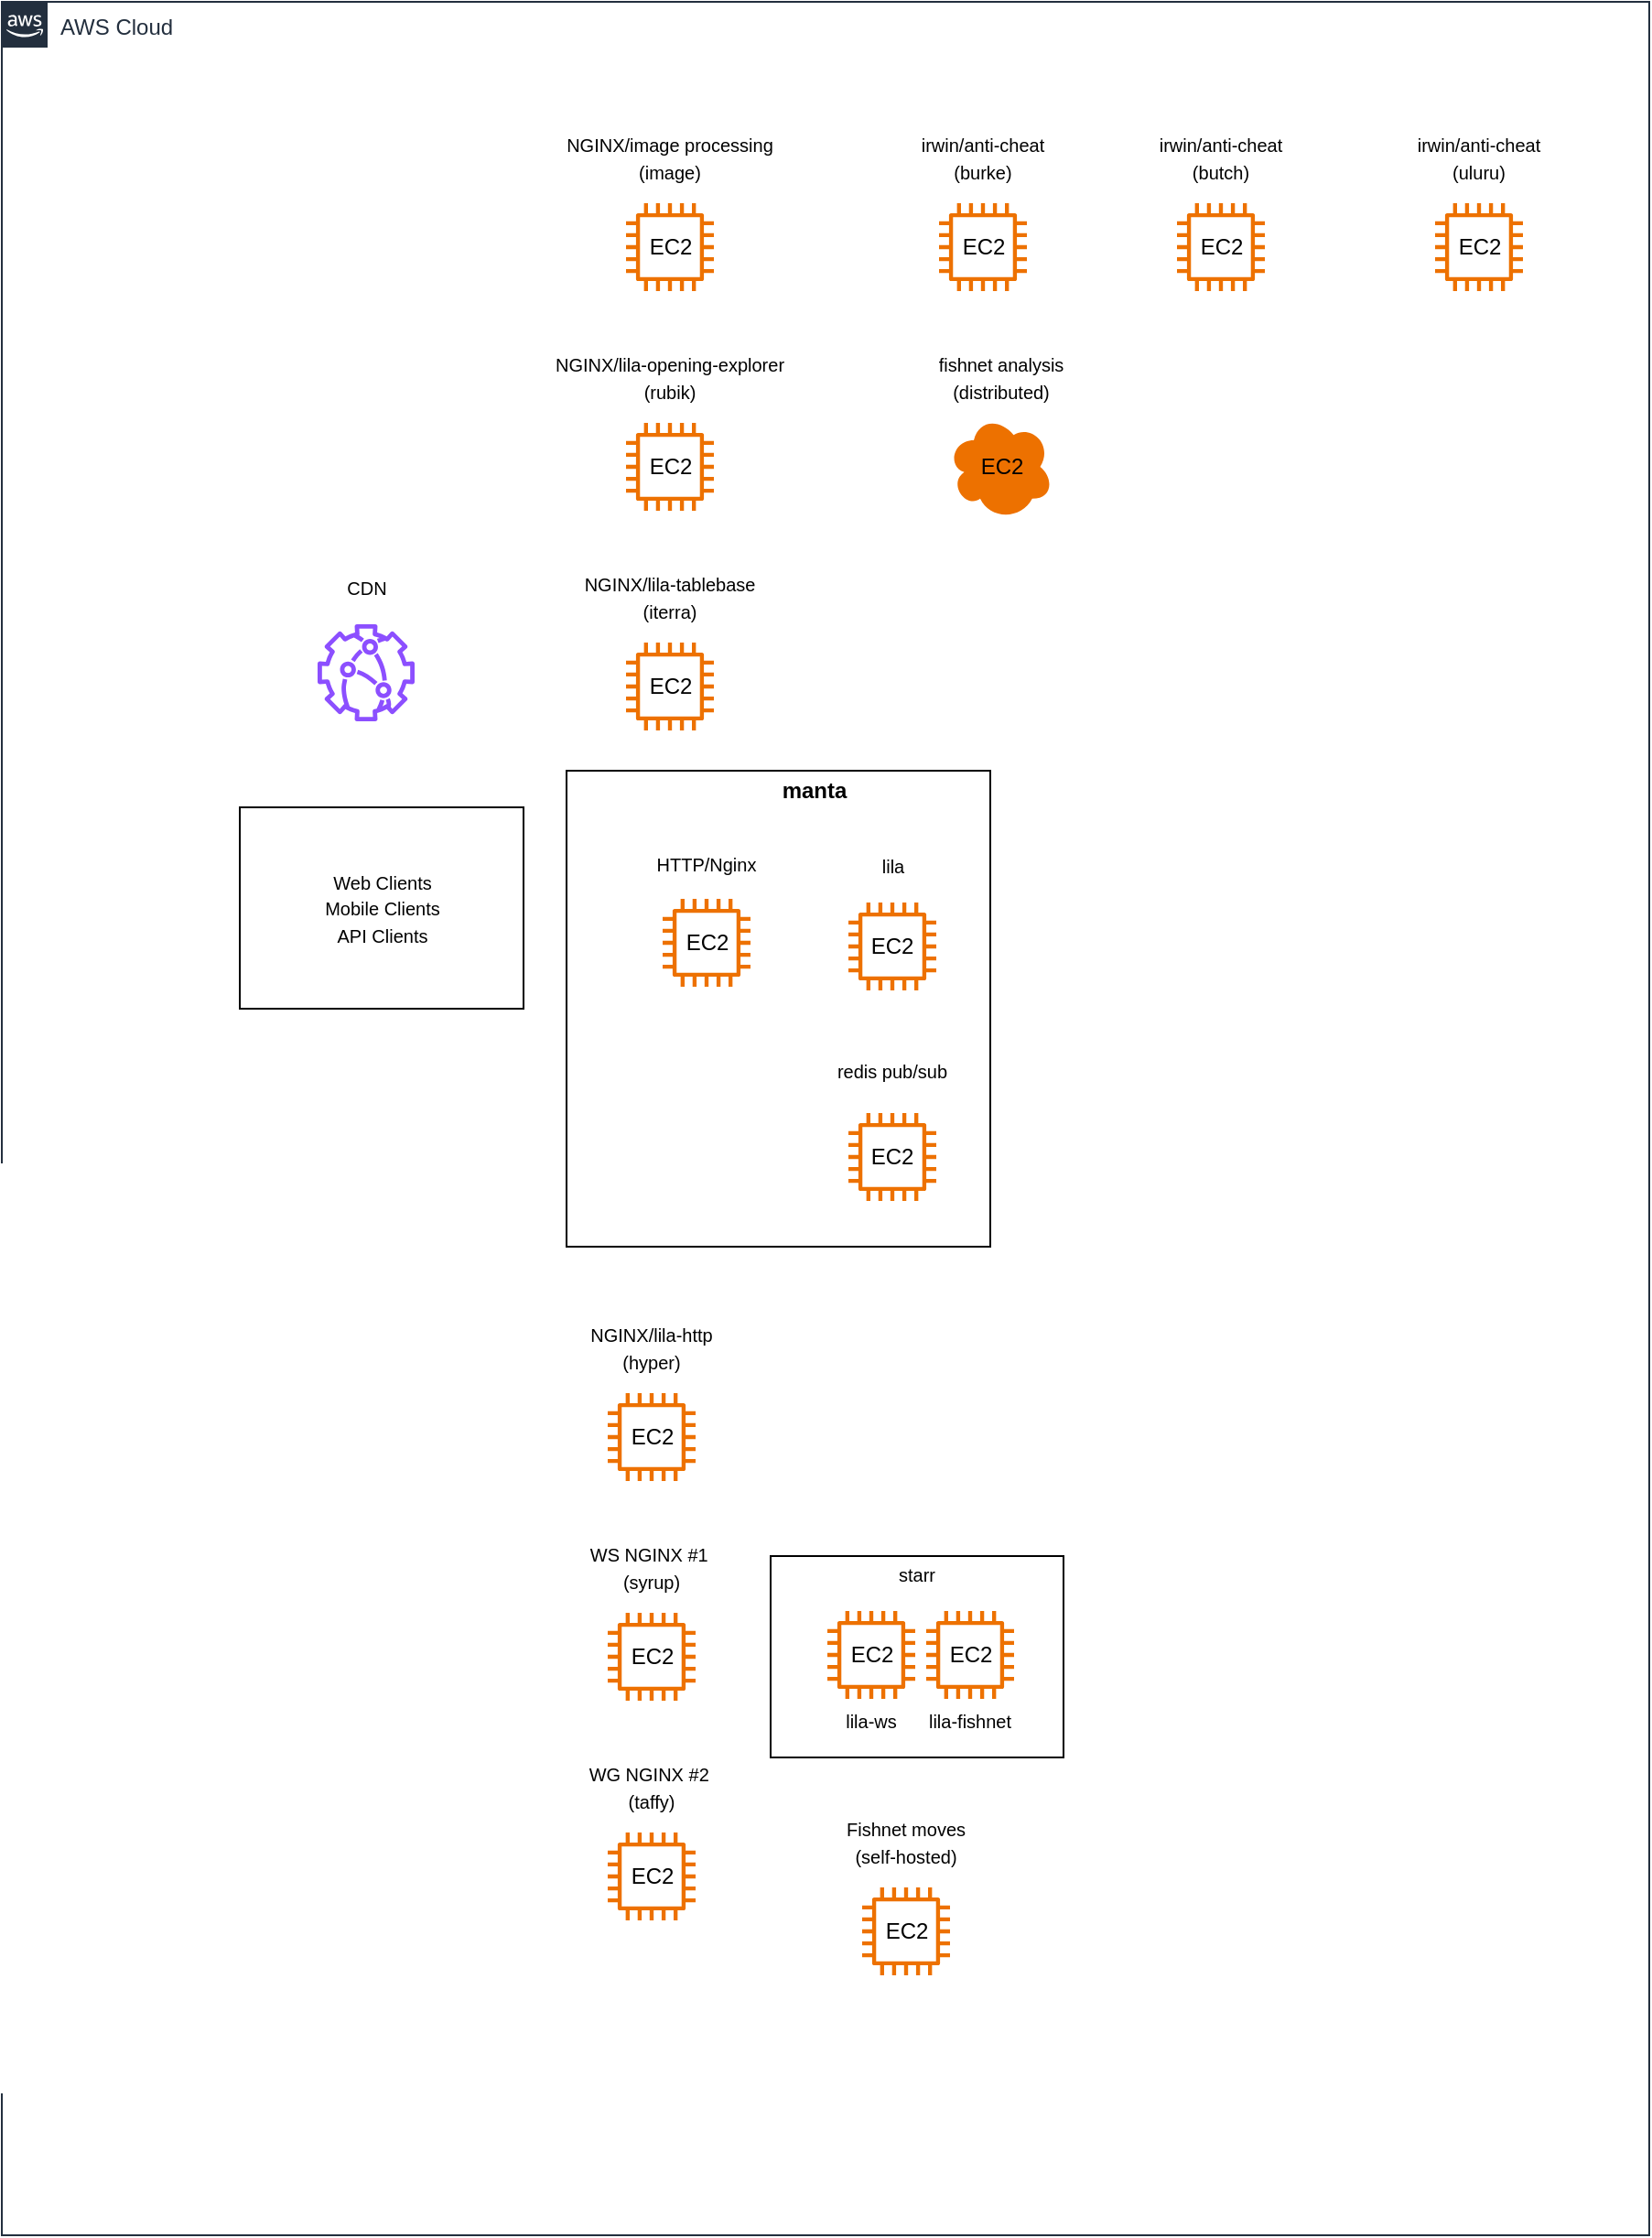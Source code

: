<mxfile version="22.1.21" type="github">
  <diagram name="Page-1" id="C9WTxFrGjJMoEBv13mbD">
    <mxGraphModel dx="2029" dy="497" grid="1" gridSize="10" guides="1" tooltips="1" connect="1" arrows="1" fold="1" page="1" pageScale="1" pageWidth="850" pageHeight="1100" math="0" shadow="0">
      <root>
        <mxCell id="0" />
        <mxCell id="1" parent="0" />
        <mxCell id="3ioSgIb-tyVr_sv0GYpp-1" value="AWS Cloud" style="points=[[0,0],[0.25,0],[0.5,0],[0.75,0],[1,0],[1,0.25],[1,0.5],[1,0.75],[1,1],[0.75,1],[0.5,1],[0.25,1],[0,1],[0,0.75],[0,0.5],[0,0.25]];outlineConnect=0;gradientColor=none;html=1;whiteSpace=wrap;fontSize=12;fontStyle=0;container=1;pointerEvents=0;collapsible=0;recursiveResize=0;shape=mxgraph.aws4.group;grIcon=mxgraph.aws4.group_aws_cloud_alt;strokeColor=#232F3E;fillColor=none;verticalAlign=top;align=left;spacingLeft=30;fontColor=#232F3E;dashed=0;" vertex="1" parent="1">
          <mxGeometry x="-110" y="100" width="900" height="1220" as="geometry" />
        </mxCell>
        <mxCell id="3ioSgIb-tyVr_sv0GYpp-53" value="" style="rounded=0;whiteSpace=wrap;html=1;" vertex="1" parent="3ioSgIb-tyVr_sv0GYpp-1">
          <mxGeometry x="420" y="849" width="160" height="110" as="geometry" />
        </mxCell>
        <mxCell id="3ioSgIb-tyVr_sv0GYpp-3" value="" style="sketch=0;outlineConnect=0;fontColor=#232F3E;gradientColor=none;fillColor=#ED7100;strokeColor=none;dashed=0;verticalLabelPosition=bottom;verticalAlign=top;align=center;html=1;fontSize=12;fontStyle=0;aspect=fixed;pointerEvents=1;shape=mxgraph.aws4.instance2;" vertex="1" parent="3ioSgIb-tyVr_sv0GYpp-1">
          <mxGeometry x="341" y="110" width="48" height="48" as="geometry" />
        </mxCell>
        <mxCell id="3ioSgIb-tyVr_sv0GYpp-4" value="EC2" style="text;strokeColor=none;align=center;fillColor=none;html=1;verticalAlign=middle;whiteSpace=wrap;rounded=0;" vertex="1" parent="3ioSgIb-tyVr_sv0GYpp-1">
          <mxGeometry x="347.5" y="125" width="35" height="18" as="geometry" />
        </mxCell>
        <mxCell id="3ioSgIb-tyVr_sv0GYpp-5" value="&lt;font style=&quot;font-size: 10px;&quot;&gt;NGINX/image processing&lt;br&gt;(image)&lt;br&gt;&lt;/font&gt;" style="text;strokeColor=none;align=center;fillColor=none;html=1;verticalAlign=middle;whiteSpace=wrap;rounded=0;" vertex="1" parent="3ioSgIb-tyVr_sv0GYpp-1">
          <mxGeometry x="300" y="70" width="130" height="30" as="geometry" />
        </mxCell>
        <mxCell id="3ioSgIb-tyVr_sv0GYpp-6" value="" style="sketch=0;outlineConnect=0;fontColor=#232F3E;gradientColor=none;fillColor=#ED7100;strokeColor=none;dashed=0;verticalLabelPosition=bottom;verticalAlign=top;align=center;html=1;fontSize=12;fontStyle=0;aspect=fixed;pointerEvents=1;shape=mxgraph.aws4.instance2;" vertex="1" parent="3ioSgIb-tyVr_sv0GYpp-1">
          <mxGeometry x="512" y="110" width="48" height="48" as="geometry" />
        </mxCell>
        <mxCell id="3ioSgIb-tyVr_sv0GYpp-7" value="EC2" style="text;strokeColor=none;align=center;fillColor=none;html=1;verticalAlign=middle;whiteSpace=wrap;rounded=0;" vertex="1" parent="3ioSgIb-tyVr_sv0GYpp-1">
          <mxGeometry x="518.5" y="125" width="35" height="18" as="geometry" />
        </mxCell>
        <mxCell id="3ioSgIb-tyVr_sv0GYpp-8" value="&lt;font style=&quot;font-size: 10px;&quot;&gt;irwin/anti-cheat&lt;br&gt;(burke)&lt;br&gt;&lt;/font&gt;" style="text;strokeColor=none;align=center;fillColor=none;html=1;verticalAlign=middle;whiteSpace=wrap;rounded=0;" vertex="1" parent="3ioSgIb-tyVr_sv0GYpp-1">
          <mxGeometry x="471" y="70" width="130" height="30" as="geometry" />
        </mxCell>
        <mxCell id="3ioSgIb-tyVr_sv0GYpp-9" value="" style="sketch=0;outlineConnect=0;fontColor=#232F3E;gradientColor=none;fillColor=#ED7100;strokeColor=none;dashed=0;verticalLabelPosition=bottom;verticalAlign=top;align=center;html=1;fontSize=12;fontStyle=0;aspect=fixed;pointerEvents=1;shape=mxgraph.aws4.instance2;" vertex="1" parent="3ioSgIb-tyVr_sv0GYpp-1">
          <mxGeometry x="642" y="110" width="48" height="48" as="geometry" />
        </mxCell>
        <mxCell id="3ioSgIb-tyVr_sv0GYpp-10" value="EC2" style="text;strokeColor=none;align=center;fillColor=none;html=1;verticalAlign=middle;whiteSpace=wrap;rounded=0;" vertex="1" parent="3ioSgIb-tyVr_sv0GYpp-1">
          <mxGeometry x="648.5" y="125" width="35" height="18" as="geometry" />
        </mxCell>
        <mxCell id="3ioSgIb-tyVr_sv0GYpp-11" value="&lt;font style=&quot;font-size: 10px;&quot;&gt;irwin/anti-cheat&lt;br&gt;(butch)&lt;br&gt;&lt;/font&gt;" style="text;strokeColor=none;align=center;fillColor=none;html=1;verticalAlign=middle;whiteSpace=wrap;rounded=0;" vertex="1" parent="3ioSgIb-tyVr_sv0GYpp-1">
          <mxGeometry x="601" y="70" width="130" height="30" as="geometry" />
        </mxCell>
        <mxCell id="3ioSgIb-tyVr_sv0GYpp-12" value="" style="sketch=0;outlineConnect=0;fontColor=#232F3E;gradientColor=none;fillColor=#ED7100;strokeColor=none;dashed=0;verticalLabelPosition=bottom;verticalAlign=top;align=center;html=1;fontSize=12;fontStyle=0;aspect=fixed;pointerEvents=1;shape=mxgraph.aws4.instance2;" vertex="1" parent="3ioSgIb-tyVr_sv0GYpp-1">
          <mxGeometry x="783" y="110" width="48" height="48" as="geometry" />
        </mxCell>
        <mxCell id="3ioSgIb-tyVr_sv0GYpp-13" value="EC2" style="text;strokeColor=none;align=center;fillColor=none;html=1;verticalAlign=middle;whiteSpace=wrap;rounded=0;" vertex="1" parent="3ioSgIb-tyVr_sv0GYpp-1">
          <mxGeometry x="789.5" y="125" width="35" height="18" as="geometry" />
        </mxCell>
        <mxCell id="3ioSgIb-tyVr_sv0GYpp-14" value="&lt;font style=&quot;font-size: 10px;&quot;&gt;irwin/anti-cheat&lt;br&gt;(uluru)&lt;br&gt;&lt;/font&gt;" style="text;strokeColor=none;align=center;fillColor=none;html=1;verticalAlign=middle;whiteSpace=wrap;rounded=0;" vertex="1" parent="3ioSgIb-tyVr_sv0GYpp-1">
          <mxGeometry x="742" y="70" width="130" height="30" as="geometry" />
        </mxCell>
        <mxCell id="3ioSgIb-tyVr_sv0GYpp-15" value="" style="sketch=0;outlineConnect=0;fontColor=#232F3E;gradientColor=none;fillColor=#ED7100;strokeColor=none;dashed=0;verticalLabelPosition=bottom;verticalAlign=top;align=center;html=1;fontSize=12;fontStyle=0;aspect=fixed;pointerEvents=1;shape=mxgraph.aws4.instance2;" vertex="1" parent="3ioSgIb-tyVr_sv0GYpp-1">
          <mxGeometry x="341" y="230" width="48" height="48" as="geometry" />
        </mxCell>
        <mxCell id="3ioSgIb-tyVr_sv0GYpp-16" value="EC2" style="text;strokeColor=none;align=center;fillColor=none;html=1;verticalAlign=middle;whiteSpace=wrap;rounded=0;" vertex="1" parent="3ioSgIb-tyVr_sv0GYpp-1">
          <mxGeometry x="347.5" y="245" width="35" height="18" as="geometry" />
        </mxCell>
        <mxCell id="3ioSgIb-tyVr_sv0GYpp-17" value="&lt;font style=&quot;font-size: 10px;&quot;&gt;NGINX/lila-opening-explorer&lt;br&gt;(rubik)&lt;br&gt;&lt;/font&gt;" style="text;strokeColor=none;align=center;fillColor=none;html=1;verticalAlign=middle;whiteSpace=wrap;rounded=0;" vertex="1" parent="3ioSgIb-tyVr_sv0GYpp-1">
          <mxGeometry x="300" y="190" width="130" height="30" as="geometry" />
        </mxCell>
        <mxCell id="3ioSgIb-tyVr_sv0GYpp-18" value="" style="sketch=0;outlineConnect=0;fontColor=#232F3E;gradientColor=none;fillColor=#ED7100;strokeColor=none;dashed=0;verticalLabelPosition=bottom;verticalAlign=top;align=center;html=1;fontSize=12;fontStyle=0;aspect=fixed;pointerEvents=1;shape=mxgraph.aws4.instance2;" vertex="1" parent="3ioSgIb-tyVr_sv0GYpp-1">
          <mxGeometry x="341" y="350" width="48" height="48" as="geometry" />
        </mxCell>
        <mxCell id="3ioSgIb-tyVr_sv0GYpp-19" value="EC2" style="text;strokeColor=none;align=center;fillColor=none;html=1;verticalAlign=middle;whiteSpace=wrap;rounded=0;" vertex="1" parent="3ioSgIb-tyVr_sv0GYpp-1">
          <mxGeometry x="347.5" y="365" width="35" height="18" as="geometry" />
        </mxCell>
        <mxCell id="3ioSgIb-tyVr_sv0GYpp-20" value="&lt;font style=&quot;font-size: 10px;&quot;&gt;NGINX/lila-tablebase&lt;br&gt;(iterra)&lt;br&gt;&lt;/font&gt;" style="text;strokeColor=none;align=center;fillColor=none;html=1;verticalAlign=middle;whiteSpace=wrap;rounded=0;" vertex="1" parent="3ioSgIb-tyVr_sv0GYpp-1">
          <mxGeometry x="300" y="310" width="130" height="30" as="geometry" />
        </mxCell>
        <mxCell id="3ioSgIb-tyVr_sv0GYpp-21" value="" style="rounded=0;whiteSpace=wrap;html=1;" vertex="1" parent="3ioSgIb-tyVr_sv0GYpp-1">
          <mxGeometry x="130" y="440" width="155" height="110" as="geometry" />
        </mxCell>
        <mxCell id="3ioSgIb-tyVr_sv0GYpp-22" value="&lt;font style=&quot;font-size: 10px;&quot;&gt;Web Clients&lt;br&gt;Mobile Clients&lt;br&gt;API Clients&lt;br&gt;&lt;/font&gt;" style="text;strokeColor=none;align=center;fillColor=none;html=1;verticalAlign=middle;whiteSpace=wrap;rounded=0;" vertex="1" parent="3ioSgIb-tyVr_sv0GYpp-1">
          <mxGeometry x="142.5" y="460" width="130" height="70" as="geometry" />
        </mxCell>
        <mxCell id="3ioSgIb-tyVr_sv0GYpp-23" value="" style="sketch=0;outlineConnect=0;fontColor=#232F3E;gradientColor=none;fillColor=#8C4FFF;strokeColor=none;dashed=0;verticalLabelPosition=bottom;verticalAlign=top;align=center;html=1;fontSize=12;fontStyle=0;aspect=fixed;pointerEvents=1;shape=mxgraph.aws4.cloudfront_functions;" vertex="1" parent="3ioSgIb-tyVr_sv0GYpp-1">
          <mxGeometry x="172.5" y="340" width="53" height="53" as="geometry" />
        </mxCell>
        <mxCell id="3ioSgIb-tyVr_sv0GYpp-24" value="&lt;font style=&quot;font-size: 10px;&quot;&gt;CDN&lt;br&gt;&lt;/font&gt;" style="text;strokeColor=none;align=center;fillColor=none;html=1;verticalAlign=middle;whiteSpace=wrap;rounded=0;" vertex="1" parent="3ioSgIb-tyVr_sv0GYpp-1">
          <mxGeometry x="159.75" y="310" width="78.5" height="20" as="geometry" />
        </mxCell>
        <mxCell id="3ioSgIb-tyVr_sv0GYpp-34" value="" style="rounded=0;whiteSpace=wrap;html=1;" vertex="1" parent="3ioSgIb-tyVr_sv0GYpp-1">
          <mxGeometry x="308.5" y="420" width="231.5" height="260" as="geometry" />
        </mxCell>
        <mxCell id="3ioSgIb-tyVr_sv0GYpp-35" value="" style="sketch=0;outlineConnect=0;fontColor=#232F3E;gradientColor=none;fillColor=#ED7100;strokeColor=none;dashed=0;verticalLabelPosition=bottom;verticalAlign=top;align=center;html=1;fontSize=12;fontStyle=0;aspect=fixed;pointerEvents=1;shape=mxgraph.aws4.instance2;" vertex="1" parent="3ioSgIb-tyVr_sv0GYpp-1">
          <mxGeometry x="361" y="490" width="48" height="48" as="geometry" />
        </mxCell>
        <mxCell id="3ioSgIb-tyVr_sv0GYpp-36" value="EC2" style="text;strokeColor=none;align=center;fillColor=none;html=1;verticalAlign=middle;whiteSpace=wrap;rounded=0;" vertex="1" parent="3ioSgIb-tyVr_sv0GYpp-1">
          <mxGeometry x="367.5" y="505" width="35" height="18" as="geometry" />
        </mxCell>
        <mxCell id="3ioSgIb-tyVr_sv0GYpp-37" value="&lt;font style=&quot;font-size: 10px;&quot;&gt;HTTP/Nginx&lt;br&gt;&lt;/font&gt;" style="text;strokeColor=none;align=center;fillColor=none;html=1;verticalAlign=middle;whiteSpace=wrap;rounded=0;" vertex="1" parent="3ioSgIb-tyVr_sv0GYpp-1">
          <mxGeometry x="335" y="461" width="100" height="20" as="geometry" />
        </mxCell>
        <mxCell id="3ioSgIb-tyVr_sv0GYpp-38" value="" style="sketch=0;outlineConnect=0;fontColor=#232F3E;gradientColor=none;fillColor=#ED7100;strokeColor=none;dashed=0;verticalLabelPosition=bottom;verticalAlign=top;align=center;html=1;fontSize=12;fontStyle=0;aspect=fixed;pointerEvents=1;shape=mxgraph.aws4.instance2;" vertex="1" parent="3ioSgIb-tyVr_sv0GYpp-1">
          <mxGeometry x="462.5" y="492" width="48" height="48" as="geometry" />
        </mxCell>
        <mxCell id="3ioSgIb-tyVr_sv0GYpp-39" value="EC2" style="text;strokeColor=none;align=center;fillColor=none;html=1;verticalAlign=middle;whiteSpace=wrap;rounded=0;" vertex="1" parent="3ioSgIb-tyVr_sv0GYpp-1">
          <mxGeometry x="469" y="507" width="35" height="18" as="geometry" />
        </mxCell>
        <mxCell id="3ioSgIb-tyVr_sv0GYpp-40" value="&lt;font style=&quot;font-size: 10px;&quot;&gt;lila&lt;br&gt;&lt;/font&gt;" style="text;strokeColor=none;align=center;fillColor=none;html=1;verticalAlign=middle;whiteSpace=wrap;rounded=0;" vertex="1" parent="3ioSgIb-tyVr_sv0GYpp-1">
          <mxGeometry x="456.5" y="461" width="60" height="21" as="geometry" />
        </mxCell>
        <mxCell id="3ioSgIb-tyVr_sv0GYpp-25" value="" style="sketch=0;outlineConnect=0;fontColor=#232F3E;gradientColor=none;fillColor=#ED7100;strokeColor=none;dashed=0;verticalLabelPosition=bottom;verticalAlign=top;align=center;html=1;fontSize=12;fontStyle=0;aspect=fixed;pointerEvents=1;shape=mxgraph.aws4.instance2;" vertex="1" parent="3ioSgIb-tyVr_sv0GYpp-1">
          <mxGeometry x="331" y="760" width="48" height="48" as="geometry" />
        </mxCell>
        <mxCell id="3ioSgIb-tyVr_sv0GYpp-26" value="EC2" style="text;strokeColor=none;align=center;fillColor=none;html=1;verticalAlign=middle;whiteSpace=wrap;rounded=0;" vertex="1" parent="3ioSgIb-tyVr_sv0GYpp-1">
          <mxGeometry x="337.5" y="775" width="35" height="18" as="geometry" />
        </mxCell>
        <mxCell id="3ioSgIb-tyVr_sv0GYpp-27" value="&lt;font style=&quot;font-size: 10px;&quot;&gt;NGINX/lila-http&lt;br&gt;(hyper)&lt;br&gt;&lt;/font&gt;" style="text;strokeColor=none;align=center;fillColor=none;html=1;verticalAlign=middle;whiteSpace=wrap;rounded=0;" vertex="1" parent="3ioSgIb-tyVr_sv0GYpp-1">
          <mxGeometry x="290" y="720" width="130" height="30" as="geometry" />
        </mxCell>
        <mxCell id="3ioSgIb-tyVr_sv0GYpp-28" value="" style="sketch=0;outlineConnect=0;fontColor=#232F3E;gradientColor=none;fillColor=#ED7100;strokeColor=none;dashed=0;verticalLabelPosition=bottom;verticalAlign=top;align=center;html=1;fontSize=12;fontStyle=0;aspect=fixed;pointerEvents=1;shape=mxgraph.aws4.instance2;" vertex="1" parent="3ioSgIb-tyVr_sv0GYpp-1">
          <mxGeometry x="331" y="880" width="48" height="48" as="geometry" />
        </mxCell>
        <mxCell id="3ioSgIb-tyVr_sv0GYpp-29" value="EC2" style="text;strokeColor=none;align=center;fillColor=none;html=1;verticalAlign=middle;whiteSpace=wrap;rounded=0;" vertex="1" parent="3ioSgIb-tyVr_sv0GYpp-1">
          <mxGeometry x="337.5" y="895" width="35" height="18" as="geometry" />
        </mxCell>
        <mxCell id="3ioSgIb-tyVr_sv0GYpp-30" value="&lt;font style=&quot;font-size: 10px;&quot;&gt;WS NGINX #1&amp;nbsp;&lt;br&gt;(syrup)&lt;br&gt;&lt;/font&gt;" style="text;strokeColor=none;align=center;fillColor=none;html=1;verticalAlign=middle;whiteSpace=wrap;rounded=0;" vertex="1" parent="3ioSgIb-tyVr_sv0GYpp-1">
          <mxGeometry x="290" y="840" width="130" height="30" as="geometry" />
        </mxCell>
        <mxCell id="3ioSgIb-tyVr_sv0GYpp-31" value="" style="sketch=0;outlineConnect=0;fontColor=#232F3E;gradientColor=none;fillColor=#ED7100;strokeColor=none;dashed=0;verticalLabelPosition=bottom;verticalAlign=top;align=center;html=1;fontSize=12;fontStyle=0;aspect=fixed;pointerEvents=1;shape=mxgraph.aws4.instance2;" vertex="1" parent="3ioSgIb-tyVr_sv0GYpp-1">
          <mxGeometry x="331" y="1000" width="48" height="48" as="geometry" />
        </mxCell>
        <mxCell id="3ioSgIb-tyVr_sv0GYpp-32" value="EC2" style="text;strokeColor=none;align=center;fillColor=none;html=1;verticalAlign=middle;whiteSpace=wrap;rounded=0;" vertex="1" parent="3ioSgIb-tyVr_sv0GYpp-1">
          <mxGeometry x="337.5" y="1015" width="35" height="18" as="geometry" />
        </mxCell>
        <mxCell id="3ioSgIb-tyVr_sv0GYpp-33" value="&lt;font style=&quot;font-size: 10px;&quot;&gt;WG NGINX #2&amp;nbsp;&lt;br&gt;(taffy)&lt;br&gt;&lt;/font&gt;" style="text;strokeColor=none;align=center;fillColor=none;html=1;verticalAlign=middle;whiteSpace=wrap;rounded=0;" vertex="1" parent="3ioSgIb-tyVr_sv0GYpp-1">
          <mxGeometry x="290" y="960" width="130" height="30" as="geometry" />
        </mxCell>
        <mxCell id="3ioSgIb-tyVr_sv0GYpp-43" value="" style="sketch=0;outlineConnect=0;fontColor=#232F3E;gradientColor=none;fillColor=#ED7100;strokeColor=none;dashed=0;verticalLabelPosition=bottom;verticalAlign=top;align=center;html=1;fontSize=12;fontStyle=0;aspect=fixed;pointerEvents=1;shape=mxgraph.aws4.instance2;" vertex="1" parent="3ioSgIb-tyVr_sv0GYpp-1">
          <mxGeometry x="462.5" y="607" width="48" height="48" as="geometry" />
        </mxCell>
        <mxCell id="3ioSgIb-tyVr_sv0GYpp-44" value="EC2" style="text;strokeColor=none;align=center;fillColor=none;html=1;verticalAlign=middle;whiteSpace=wrap;rounded=0;" vertex="1" parent="3ioSgIb-tyVr_sv0GYpp-1">
          <mxGeometry x="469" y="622" width="35" height="18" as="geometry" />
        </mxCell>
        <mxCell id="3ioSgIb-tyVr_sv0GYpp-45" value="&lt;font style=&quot;font-size: 10px;&quot;&gt;redis pub/sub&lt;br&gt;&lt;/font&gt;" style="text;strokeColor=none;align=center;fillColor=none;html=1;verticalAlign=middle;whiteSpace=wrap;rounded=0;" vertex="1" parent="3ioSgIb-tyVr_sv0GYpp-1">
          <mxGeometry x="430" y="571" width="113" height="26" as="geometry" />
        </mxCell>
        <mxCell id="3ioSgIb-tyVr_sv0GYpp-46" value="&lt;font style=&quot;&quot;&gt;&lt;font style=&quot;font-size: 12px;&quot;&gt;&lt;b&gt;manta&lt;/b&gt;&lt;/font&gt;&lt;br&gt;&lt;/font&gt;" style="text;strokeColor=none;align=center;fillColor=none;html=1;verticalAlign=middle;whiteSpace=wrap;rounded=0;" vertex="1" parent="3ioSgIb-tyVr_sv0GYpp-1">
          <mxGeometry x="414.25" y="420" width="60" height="21" as="geometry" />
        </mxCell>
        <mxCell id="3ioSgIb-tyVr_sv0GYpp-47" value="" style="sketch=0;outlineConnect=0;fontColor=#232F3E;gradientColor=none;fillColor=#ED7100;strokeColor=none;dashed=0;verticalLabelPosition=bottom;verticalAlign=top;align=center;html=1;fontSize=12;fontStyle=0;aspect=fixed;pointerEvents=1;shape=mxgraph.aws4.instance2;" vertex="1" parent="3ioSgIb-tyVr_sv0GYpp-1">
          <mxGeometry x="451" y="879" width="48" height="48" as="geometry" />
        </mxCell>
        <mxCell id="3ioSgIb-tyVr_sv0GYpp-48" value="EC2" style="text;strokeColor=none;align=center;fillColor=none;html=1;verticalAlign=middle;whiteSpace=wrap;rounded=0;" vertex="1" parent="3ioSgIb-tyVr_sv0GYpp-1">
          <mxGeometry x="457.5" y="894" width="35" height="18" as="geometry" />
        </mxCell>
        <mxCell id="3ioSgIb-tyVr_sv0GYpp-49" value="&lt;font style=&quot;font-size: 10px;&quot;&gt;lila-ws&lt;br&gt;&lt;/font&gt;" style="text;strokeColor=none;align=center;fillColor=none;html=1;verticalAlign=middle;whiteSpace=wrap;rounded=0;" vertex="1" parent="3ioSgIb-tyVr_sv0GYpp-1">
          <mxGeometry x="445" y="929" width="60" height="20" as="geometry" />
        </mxCell>
        <mxCell id="3ioSgIb-tyVr_sv0GYpp-50" value="" style="sketch=0;outlineConnect=0;fontColor=#232F3E;gradientColor=none;fillColor=#ED7100;strokeColor=none;dashed=0;verticalLabelPosition=bottom;verticalAlign=top;align=center;html=1;fontSize=12;fontStyle=0;aspect=fixed;pointerEvents=1;shape=mxgraph.aws4.instance2;" vertex="1" parent="3ioSgIb-tyVr_sv0GYpp-1">
          <mxGeometry x="505" y="879" width="48" height="48" as="geometry" />
        </mxCell>
        <mxCell id="3ioSgIb-tyVr_sv0GYpp-51" value="EC2" style="text;strokeColor=none;align=center;fillColor=none;html=1;verticalAlign=middle;whiteSpace=wrap;rounded=0;" vertex="1" parent="3ioSgIb-tyVr_sv0GYpp-1">
          <mxGeometry x="511.5" y="894" width="35" height="18" as="geometry" />
        </mxCell>
        <mxCell id="3ioSgIb-tyVr_sv0GYpp-52" value="&lt;font style=&quot;font-size: 10px;&quot;&gt;lila-fishnet&lt;br&gt;&lt;/font&gt;" style="text;strokeColor=none;align=center;fillColor=none;html=1;verticalAlign=middle;whiteSpace=wrap;rounded=0;" vertex="1" parent="3ioSgIb-tyVr_sv0GYpp-1">
          <mxGeometry x="499" y="929" width="60" height="20" as="geometry" />
        </mxCell>
        <mxCell id="3ioSgIb-tyVr_sv0GYpp-54" value="&lt;font style=&quot;font-size: 10px;&quot;&gt;starr&lt;br&gt;&lt;/font&gt;" style="text;strokeColor=none;align=center;fillColor=none;html=1;verticalAlign=middle;whiteSpace=wrap;rounded=0;" vertex="1" parent="3ioSgIb-tyVr_sv0GYpp-1">
          <mxGeometry x="470" y="849" width="60" height="20" as="geometry" />
        </mxCell>
        <mxCell id="3ioSgIb-tyVr_sv0GYpp-56" value="" style="sketch=0;outlineConnect=0;fontColor=#232F3E;gradientColor=none;fillColor=#ED7100;strokeColor=none;dashed=0;verticalLabelPosition=bottom;verticalAlign=top;align=center;html=1;fontSize=12;fontStyle=0;aspect=fixed;pointerEvents=1;shape=mxgraph.aws4.instance2;" vertex="1" parent="3ioSgIb-tyVr_sv0GYpp-1">
          <mxGeometry x="470" y="1030" width="48" height="48" as="geometry" />
        </mxCell>
        <mxCell id="3ioSgIb-tyVr_sv0GYpp-57" value="EC2" style="text;strokeColor=none;align=center;fillColor=none;html=1;verticalAlign=middle;whiteSpace=wrap;rounded=0;" vertex="1" parent="3ioSgIb-tyVr_sv0GYpp-1">
          <mxGeometry x="476.5" y="1045" width="35" height="18" as="geometry" />
        </mxCell>
        <mxCell id="3ioSgIb-tyVr_sv0GYpp-58" value="&lt;font style=&quot;font-size: 10px;&quot;&gt;Fishnet moves&lt;br&gt;(self-hosted)&lt;br&gt;&lt;/font&gt;" style="text;strokeColor=none;align=center;fillColor=none;html=1;verticalAlign=middle;whiteSpace=wrap;rounded=0;" vertex="1" parent="3ioSgIb-tyVr_sv0GYpp-1">
          <mxGeometry x="429" y="990" width="130" height="30" as="geometry" />
        </mxCell>
        <mxCell id="3ioSgIb-tyVr_sv0GYpp-59" value="" style="sketch=0;outlineConnect=0;fontColor=#232F3E;gradientColor=none;fillColor=#ED7100;strokeColor=none;dashed=0;verticalLabelPosition=bottom;verticalAlign=top;align=center;html=1;fontSize=12;fontStyle=0;aspect=fixed;pointerEvents=1;shape=cloud;perimeter=ellipsePerimeter;whiteSpace=wrap;" vertex="1" parent="3ioSgIb-tyVr_sv0GYpp-1">
          <mxGeometry x="516.5" y="225" width="58" height="58" as="geometry" />
        </mxCell>
        <mxCell id="3ioSgIb-tyVr_sv0GYpp-60" value="EC2" style="text;strokeColor=none;align=center;fillColor=none;html=1;verticalAlign=middle;whiteSpace=wrap;rounded=0;" vertex="1" parent="3ioSgIb-tyVr_sv0GYpp-1">
          <mxGeometry x="528.5" y="245" width="35" height="18" as="geometry" />
        </mxCell>
        <mxCell id="3ioSgIb-tyVr_sv0GYpp-61" value="&lt;font style=&quot;font-size: 10px;&quot;&gt;fishnet analysis&lt;br&gt;(distributed)&lt;br&gt;&lt;/font&gt;" style="text;strokeColor=none;align=center;fillColor=none;html=1;verticalAlign=middle;whiteSpace=wrap;rounded=0;" vertex="1" parent="3ioSgIb-tyVr_sv0GYpp-1">
          <mxGeometry x="481" y="190" width="130" height="30" as="geometry" />
        </mxCell>
      </root>
    </mxGraphModel>
  </diagram>
</mxfile>
